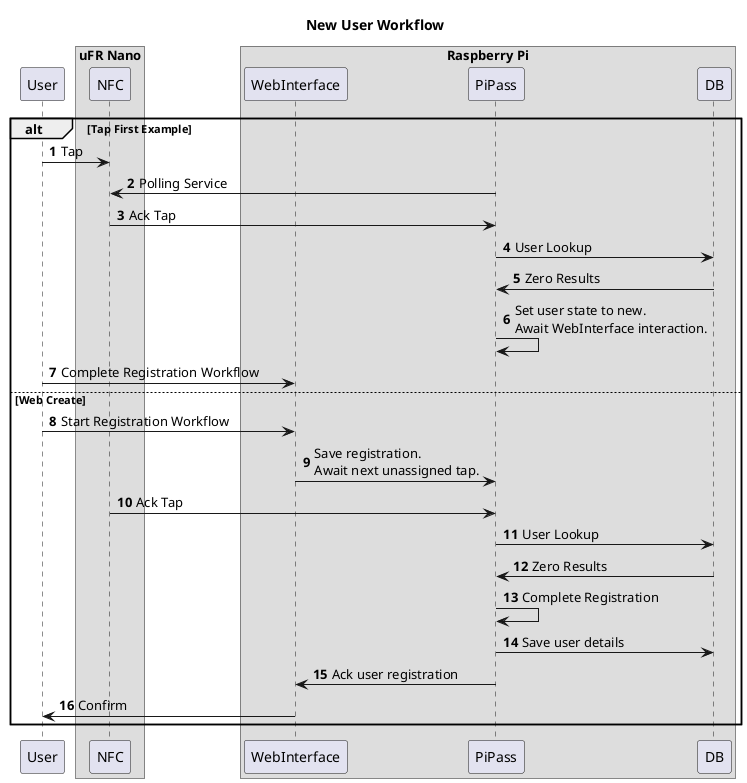@startuml

autonumber

title New User Workflow

participant User order 10
box "uFR Nano"
participant NFC order 20
end box
box "Raspberry Pi"
participant WebInterface order 30
participant PiPass order 40
participant DB order 50
end box

alt Tap First Example

User -> NFC : Tap
PiPass -> NFC : Polling Service
NFC -> PiPass : Ack Tap
PiPass -> DB : User Lookup
DB -> PiPass : Zero Results
PiPass -> PiPass : Set user state to new.\nAwait WebInterface interaction.
User -> WebInterface : Complete Registration Workflow

else Web Create

User -> WebInterface : Start Registration Workflow
WebInterface -> PiPass : Save registration.\nAwait next unassigned tap.
NFC -> PiPass : Ack Tap
PiPass -> DB : User Lookup
DB -> PiPass : Zero Results
PiPass -> PiPass : Complete Registration
PiPass -> DB : Save user details
PiPass -> WebInterface : Ack user registration
WebInterface -> User : Confirm

end


@enduml
